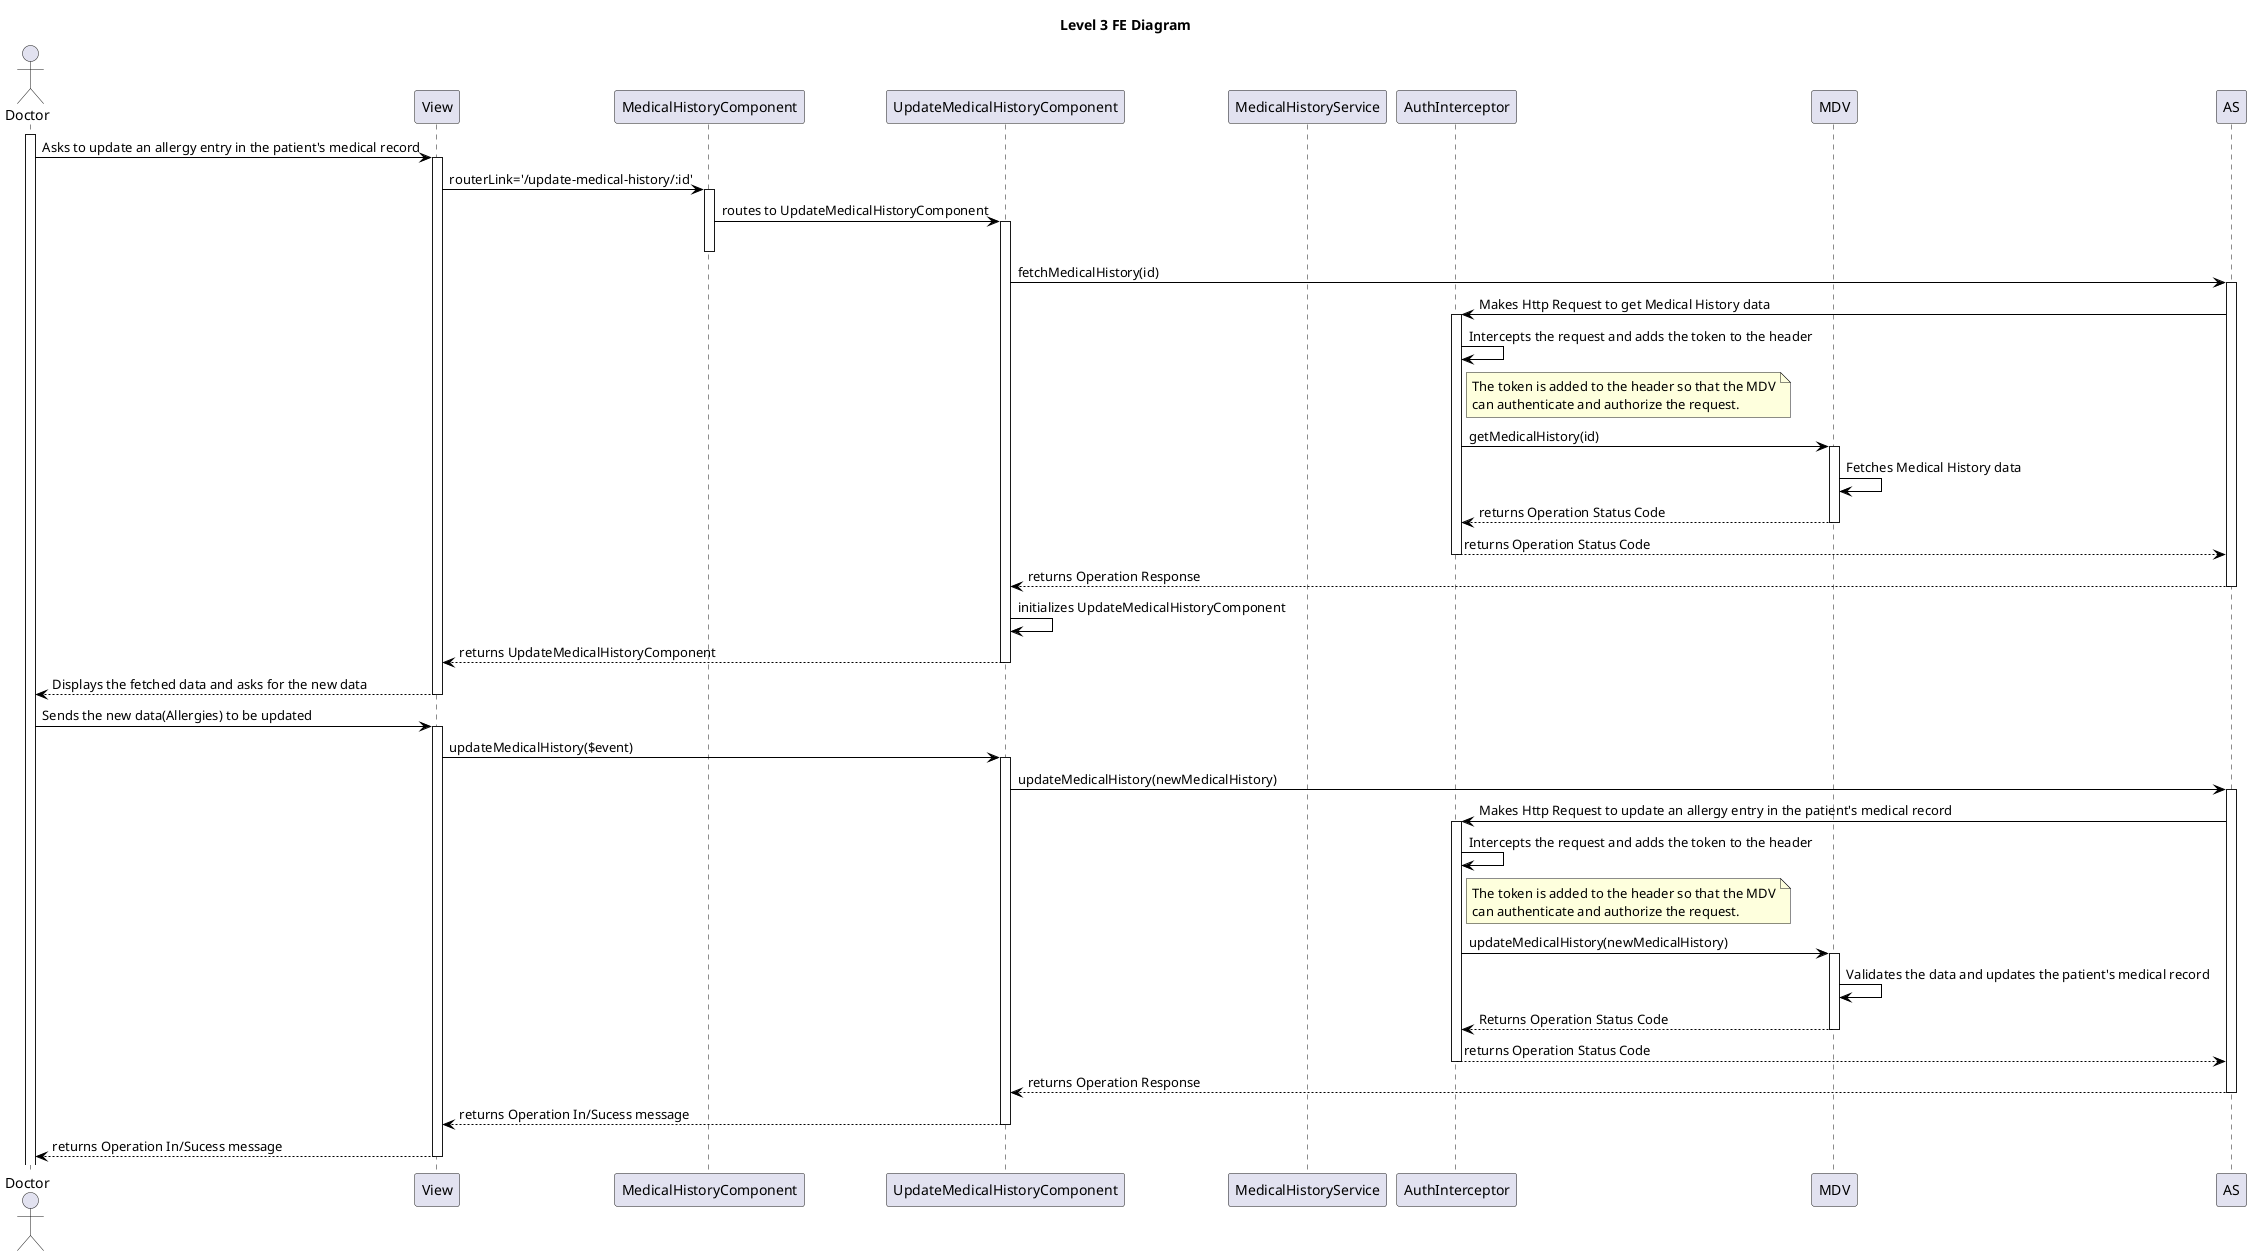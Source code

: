 @startuml level_3_FE

title Level 3 FE Diagram

hide empty members
'skinparam Linetype ortho

skinparam class {
    BackgroundColor<<valueObject>> #D6EAF8
    BackgroundColor<<root>> #FDEBD0
    BackgroundColor<<service>> #D1F2EB
    BackgroundColor #UIF9E7
    ArrowColor Black
}

skinparam package {
    BackgroundColor #EBF5FB
}

actor Doctor as A
participant View as UI
participant "MedicalHistoryComponent" as AMC
participant "UpdateMedicalHistoryComponent" as UAC
participant "MedicalHistoryService" as ORS
participant "AuthInterceptor" as AI
participant MDV as MDV

activate A
A -> UI: Asks to update an allergy entry in the patient's medical record
activate UI
UI -> AMC: routerLink='/update-medical-history/:id'
activate AMC
AMC -> UAC: routes to UpdateMedicalHistoryComponent
activate UAC
deactivate AMC
UAC -> AS: fetchMedicalHistory(id)
activate AS
AS -> AI: Makes Http Request to get Medical History data
activate AI
AI -> AI: Intercepts the request and adds the token to the header
note right of AI
    The token is added to the header so that the MDV
    can authenticate and authorize the request.
end note
AI -> MDV: getMedicalHistory(id)
activate MDV
MDV -> MDV: Fetches Medical History data
MDV --> AI: returns Operation Status Code
deactivate MDV
AI --> AS: returns Operation Status Code
deactivate AI
AS --> UAC: returns Operation Response
deactivate AS
UAC -> UAC: initializes UpdateMedicalHistoryComponent
UAC --> UI: returns UpdateMedicalHistoryComponent
deactivate UAC
UI --> A: Displays the fetched data and asks for the new data
deactivate UI
A -> UI: Sends the new data(Allergies) to be updated
activate UI
UI -> UAC: updateMedicalHistory($event)
activate UAC
UAC -> AS: updateMedicalHistory(newMedicalHistory)
activate AS
AS -> AI: Makes Http Request to update an allergy entry in the patient's medical record
activate AI
AI -> AI: Intercepts the request and adds the token to the header
note right of AI
    The token is added to the header so that the MDV
    can authenticate and authorize the request.
end note
AI -> MDV: updateMedicalHistory(newMedicalHistory)
activate MDV
MDV -> MDV: Validates the data and updates the patient's medical record
MDV --> AI: Returns Operation Status Code
deactivate MDV
AI --> AS: returns Operation Status Code
deactivate AI
AS --> UAC: returns Operation Response
deactivate AS
UAC --> UI: returns Operation In/Sucess message
deactivate UAC
UI --> A: returns Operation In/Sucess message
deactivate UI

@enduml